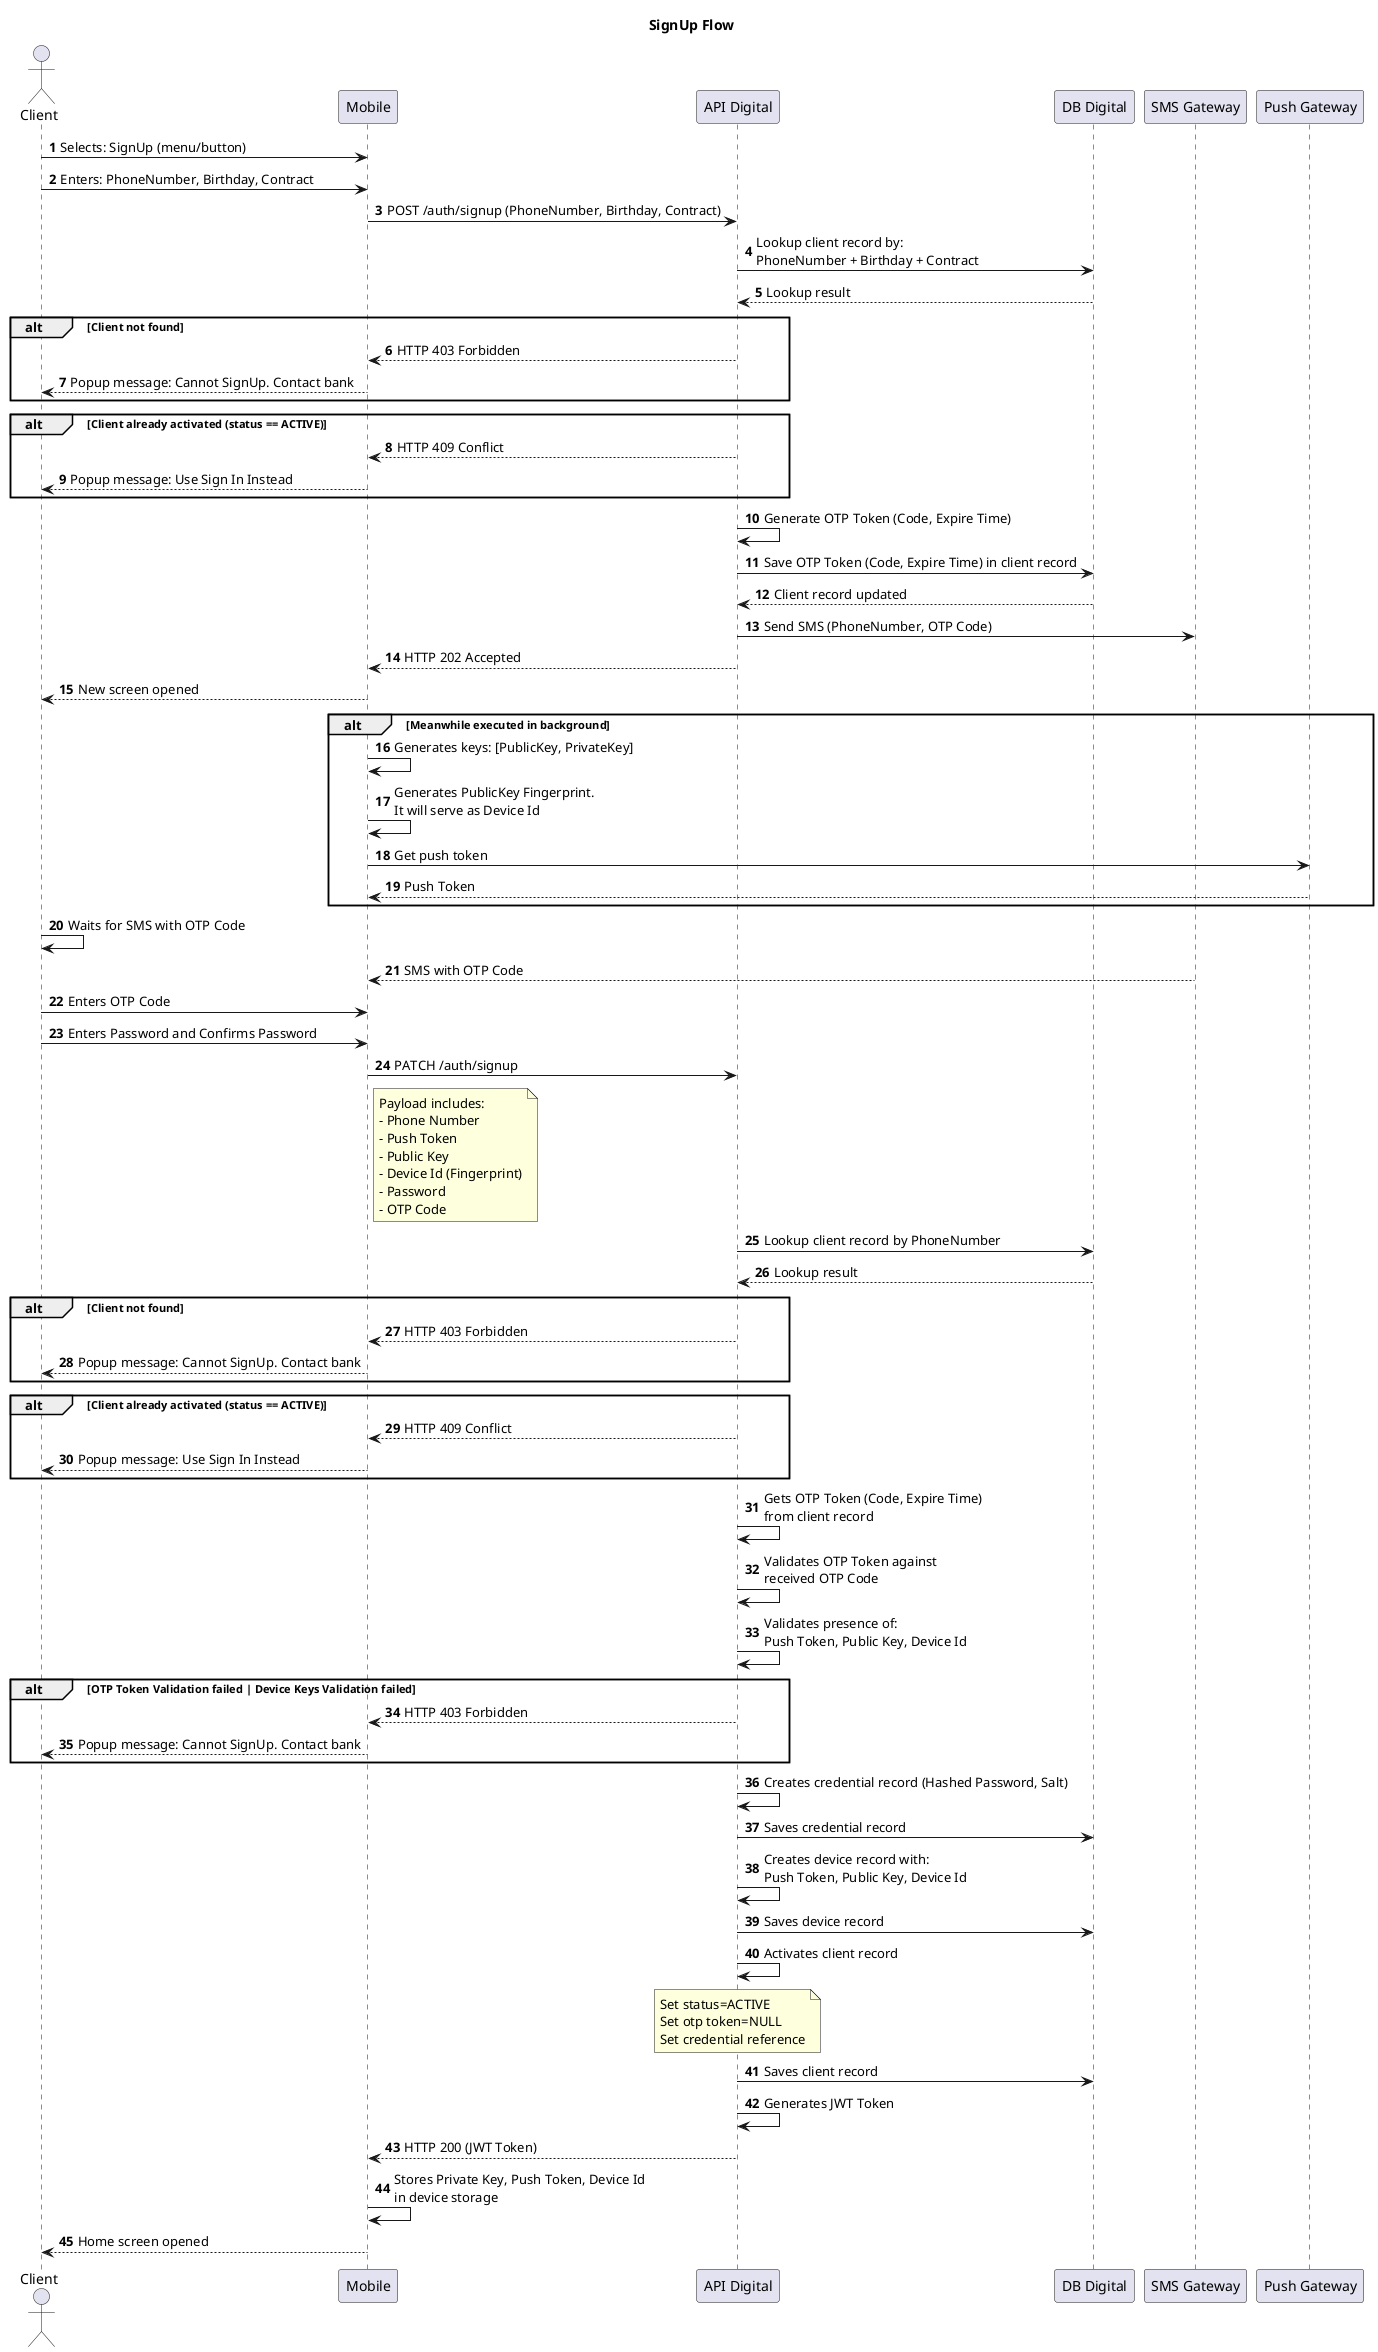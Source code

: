 @startuml
title: SignUp Flow
'skinparam dpi 300
autonumber

actor Client as user
participant Mobile as mob
participant "API Digital" as api
participant "DB Digital" as dbd
participant "SMS Gateway" as sms
participant "Push Gateway" as fcm

user -> mob: Selects: SignUp (menu/button)
user -> mob: Enters: PhoneNumber, Birthday, Contract
mob -> api: POST /auth/signup (PhoneNumber, Birthday, Contract)
api -> dbd: Lookup client record by:\nPhoneNumber + Birthday + Contract
api <-- dbd: Lookup result
alt Client not found
    mob <-- api: HTTP 403 Forbidden
    user <-- mob: Popup message: Cannot SignUp. Contact bank
end
alt Client already activated (status == ACTIVE)
    mob <-- api: HTTP 409 Conflict
    user <-- mob: Popup message: Use Sign In Instead
end
api -> api: Generate OTP Token (Code, Expire Time)
api -> dbd: Save OTP Token (Code, Expire Time) in client record
api <-- dbd: Client record updated
api -> sms: Send SMS (PhoneNumber, OTP Code)
mob  <-- api: HTTP 202 Accepted
user <-- mob: New screen opened
alt Meanwhile executed in background
    mob -> mob: Generates keys: [PublicKey, PrivateKey]
    mob -> mob: Generates PublicKey Fingerprint.\nIt will serve as Device Id
    mob -> fcm: Get push token
    mob <-- fcm: Push Token
end
user -> user: Waits for SMS with OTP Code
mob <-- sms: SMS with OTP Code
user -> mob: Enters OTP Code
user -> mob: Enters Password and Confirms Password
mob -> api: PATCH /auth/signup
note right mob
Payload includes:
- Phone Number
- Push Token
- Public Key
- Device Id (Fingerprint)
- Password
- OTP Code
end note
api -> dbd: Lookup client record by PhoneNumber
api <-- dbd: Lookup result
alt Client not found
    mob <-- api: HTTP 403 Forbidden
    user <-- mob: Popup message: Cannot SignUp. Contact bank
end
alt Client already activated (status == ACTIVE)
    mob <-- api: HTTP 409 Conflict
    user <-- mob: Popup message: Use Sign In Instead
end
api -> api: Gets OTP Token (Code, Expire Time)\nfrom client record
api -> api: Validates OTP Token against\nreceived OTP Code
api -> api: Validates presence of:\nPush Token, Public Key, Device Id
alt OTP Token Validation failed | Device Keys Validation failed
    mob <-- api: HTTP 403 Forbidden
    user <-- mob: Popup message: Cannot SignUp. Contact bank
end
api -> api: Creates credential record (Hashed Password, Salt)
api -> dbd: Saves credential record
api -> api: Creates device record with:\nPush Token, Public Key, Device Id
api -> dbd: Saves device record
api -> api: Activates client record
note over api
Set status=ACTIVE
Set otp token=NULL
Set credential reference
end note
api -> dbd: Saves client record
api -> api: Generates JWT Token
mob <-- api: HTTP 200 (JWT Token)
mob -> mob: Stores Private Key, Push Token, Device Id\nin device storage
user <-- mob: Home screen opened

@enduml
